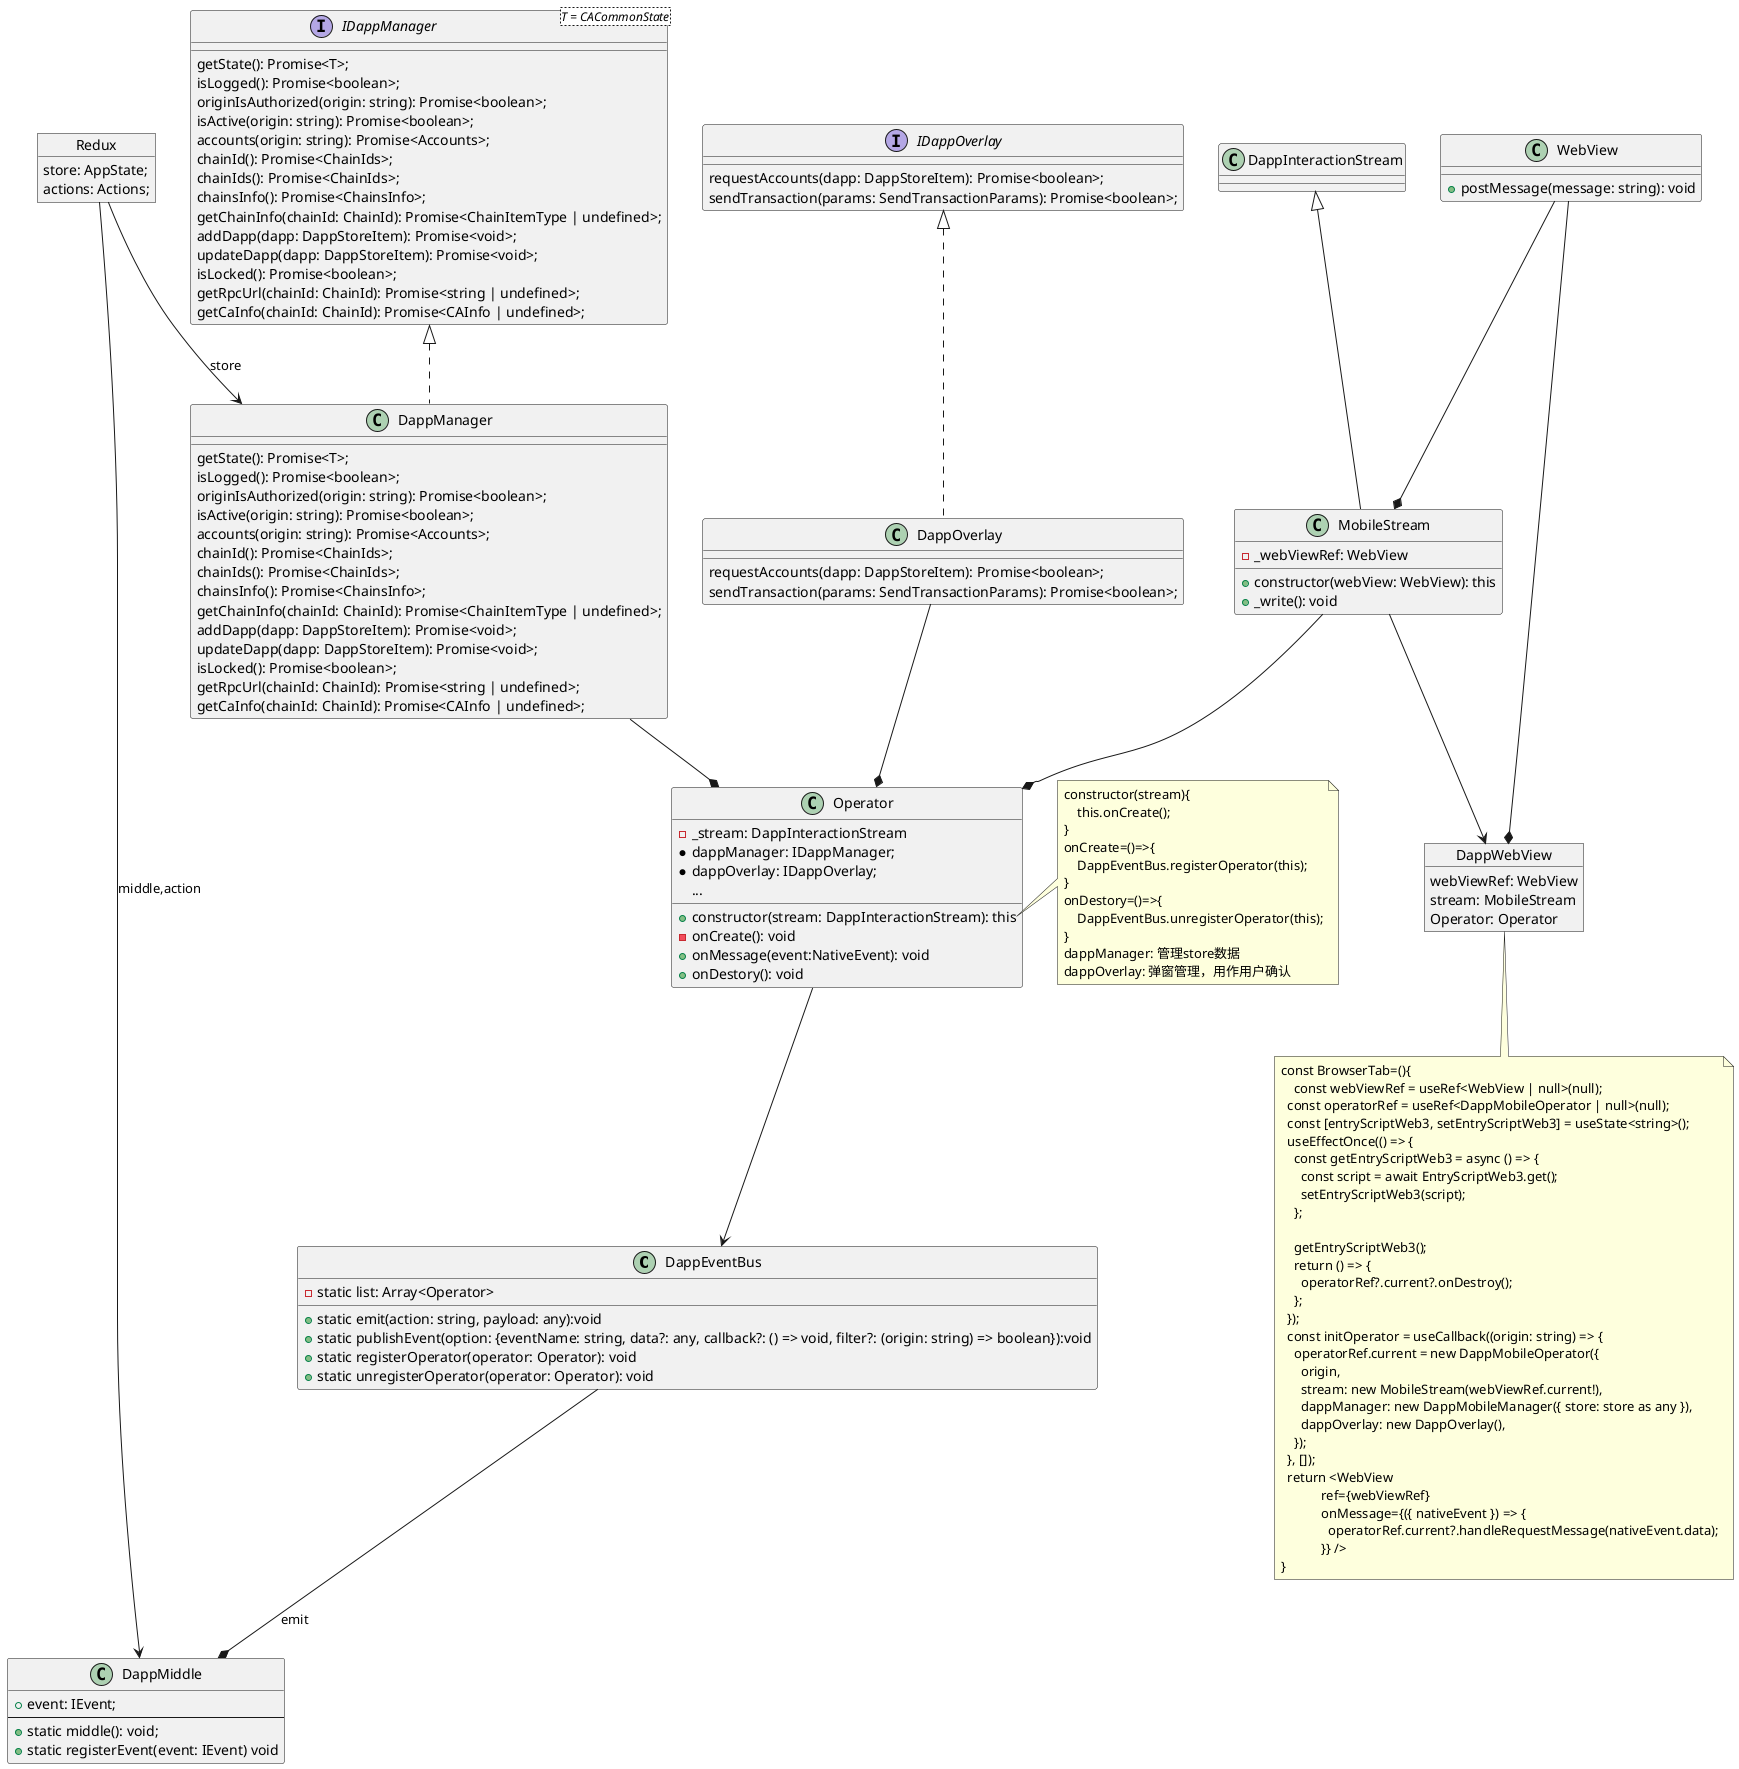 @startuml mobile-logic

class DappEventBus {
    - static list: Array<Operator>
    + static emit(action: string, payload: any):void
    + static publishEvent(option: {eventName: string, data?: any, callback?: () => void, filter?: (origin: string) => boolean}):void
    + static registerOperator(operator: Operator): void
    + static unregisterOperator(operator: Operator): void
}

interface IDappOverlay {
  requestAccounts(dapp: DappStoreItem): Promise<boolean>;
  sendTransaction(params: SendTransactionParams): Promise<boolean>;
}

class DappOverlay implements IDappOverlay{
  requestAccounts(dapp: DappStoreItem): Promise<boolean>;
  sendTransaction(params: SendTransactionParams): Promise<boolean>;
}

class Operator {
    - _stream: DappInteractionStream
    + constructor(stream: DappInteractionStream): this
    * dappManager: IDappManager;
    * dappOverlay: IDappOverlay;
    ...
    - onCreate(): void
    + onMessage(event:NativeEvent): void
    + onDestory(): void
   }

class WebView {
    + postMessage(message: string): void
}

class MobileStream extends DappInteractionStream{
    - _webViewRef: WebView
    + constructor(webView: WebView): this
    + _write(): void
}

interface IDappManager<T = CACommonState> {
  getState(): Promise<T>;
  isLogged(): Promise<boolean>;
  originIsAuthorized(origin: string): Promise<boolean>;
  isActive(origin: string): Promise<boolean>;
  accounts(origin: string): Promise<Accounts>;
  chainId(): Promise<ChainIds>;
  chainIds(): Promise<ChainIds>;
  chainsInfo(): Promise<ChainsInfo>;
  getChainInfo(chainId: ChainId): Promise<ChainItemType | undefined>;
  addDapp(dapp: DappStoreItem): Promise<void>;
  updateDapp(dapp: DappStoreItem): Promise<void>;
  isLocked(): Promise<boolean>;
  getRpcUrl(chainId: ChainId): Promise<string | undefined>;
  getCaInfo(chainId: ChainId): Promise<CAInfo | undefined>;
}
class DappManager implements IDappManager {
  getState(): Promise<T>;
  isLogged(): Promise<boolean>;
  originIsAuthorized(origin: string): Promise<boolean>;
  isActive(origin: string): Promise<boolean>;
  accounts(origin: string): Promise<Accounts>;
  chainId(): Promise<ChainIds>;
  chainIds(): Promise<ChainIds>;
  chainsInfo(): Promise<ChainsInfo>;
  getChainInfo(chainId: ChainId): Promise<ChainItemType | undefined>;
  addDapp(dapp: DappStoreItem): Promise<void>;
  updateDapp(dapp: DappStoreItem): Promise<void>;
  isLocked(): Promise<boolean>;
  getRpcUrl(chainId: ChainId): Promise<string | undefined>;
  getCaInfo(chainId: ChainId): Promise<CAInfo | undefined>;
}

Object Redux {
   store: AppState;
   actions: Actions;
} 


class DappMiddle {
  + event: IEvent;
  ---
  + static middle(): void;
  + static registerEvent(event: IEvent) void
}

Object DappWebView {
    webViewRef: WebView
    stream: MobileStream
    Operator: Operator
}

note right of Operator::constructor
constructor(stream){
    this.onCreate();
}
onCreate=()=>{
    DappEventBus.registerOperator(this);
}
onDestory=()=>{
    DappEventBus.unregisterOperator(this);
}
dappManager: 管理store数据
dappOverlay: 弹窗管理，用作用户确认
end note

note bottom of DappWebView
const BrowserTab=(){
    const webViewRef = useRef<WebView | null>(null);
  const operatorRef = useRef<DappMobileOperator | null>(null);
  const [entryScriptWeb3, setEntryScriptWeb3] = useState<string>();
  useEffectOnce(() => {
    const getEntryScriptWeb3 = async () => {
      const script = await EntryScriptWeb3.get();
      setEntryScriptWeb3(script);
    };

    getEntryScriptWeb3();
    return () => {
      operatorRef?.current?.onDestroy();
    };
  });
  const initOperator = useCallback((origin: string) => {
    operatorRef.current = new DappMobileOperator({
      origin,
      stream: new MobileStream(webViewRef.current!),
      dappManager: new DappMobileManager({ store: store as any }),
      dappOverlay: new DappOverlay(),
    });
  }, []);
  return <WebView 
            ref={webViewRef}        
            onMessage={({ nativeEvent }) => {
              operatorRef.current?.handleRequestMessage(nativeEvent.data);
            }} />
}
end note

Operator --> DappEventBus

MobileStream --* Operator
DappManager --* Operator
DappOverlay --* Operator

Redux --> DappManager: store
Redux --> DappMiddle: middle,action

WebView --* DappWebView
WebView --* MobileStream
MobileStream --> DappWebView

DappEventBus --*  DappMiddle: emit

@enduml
